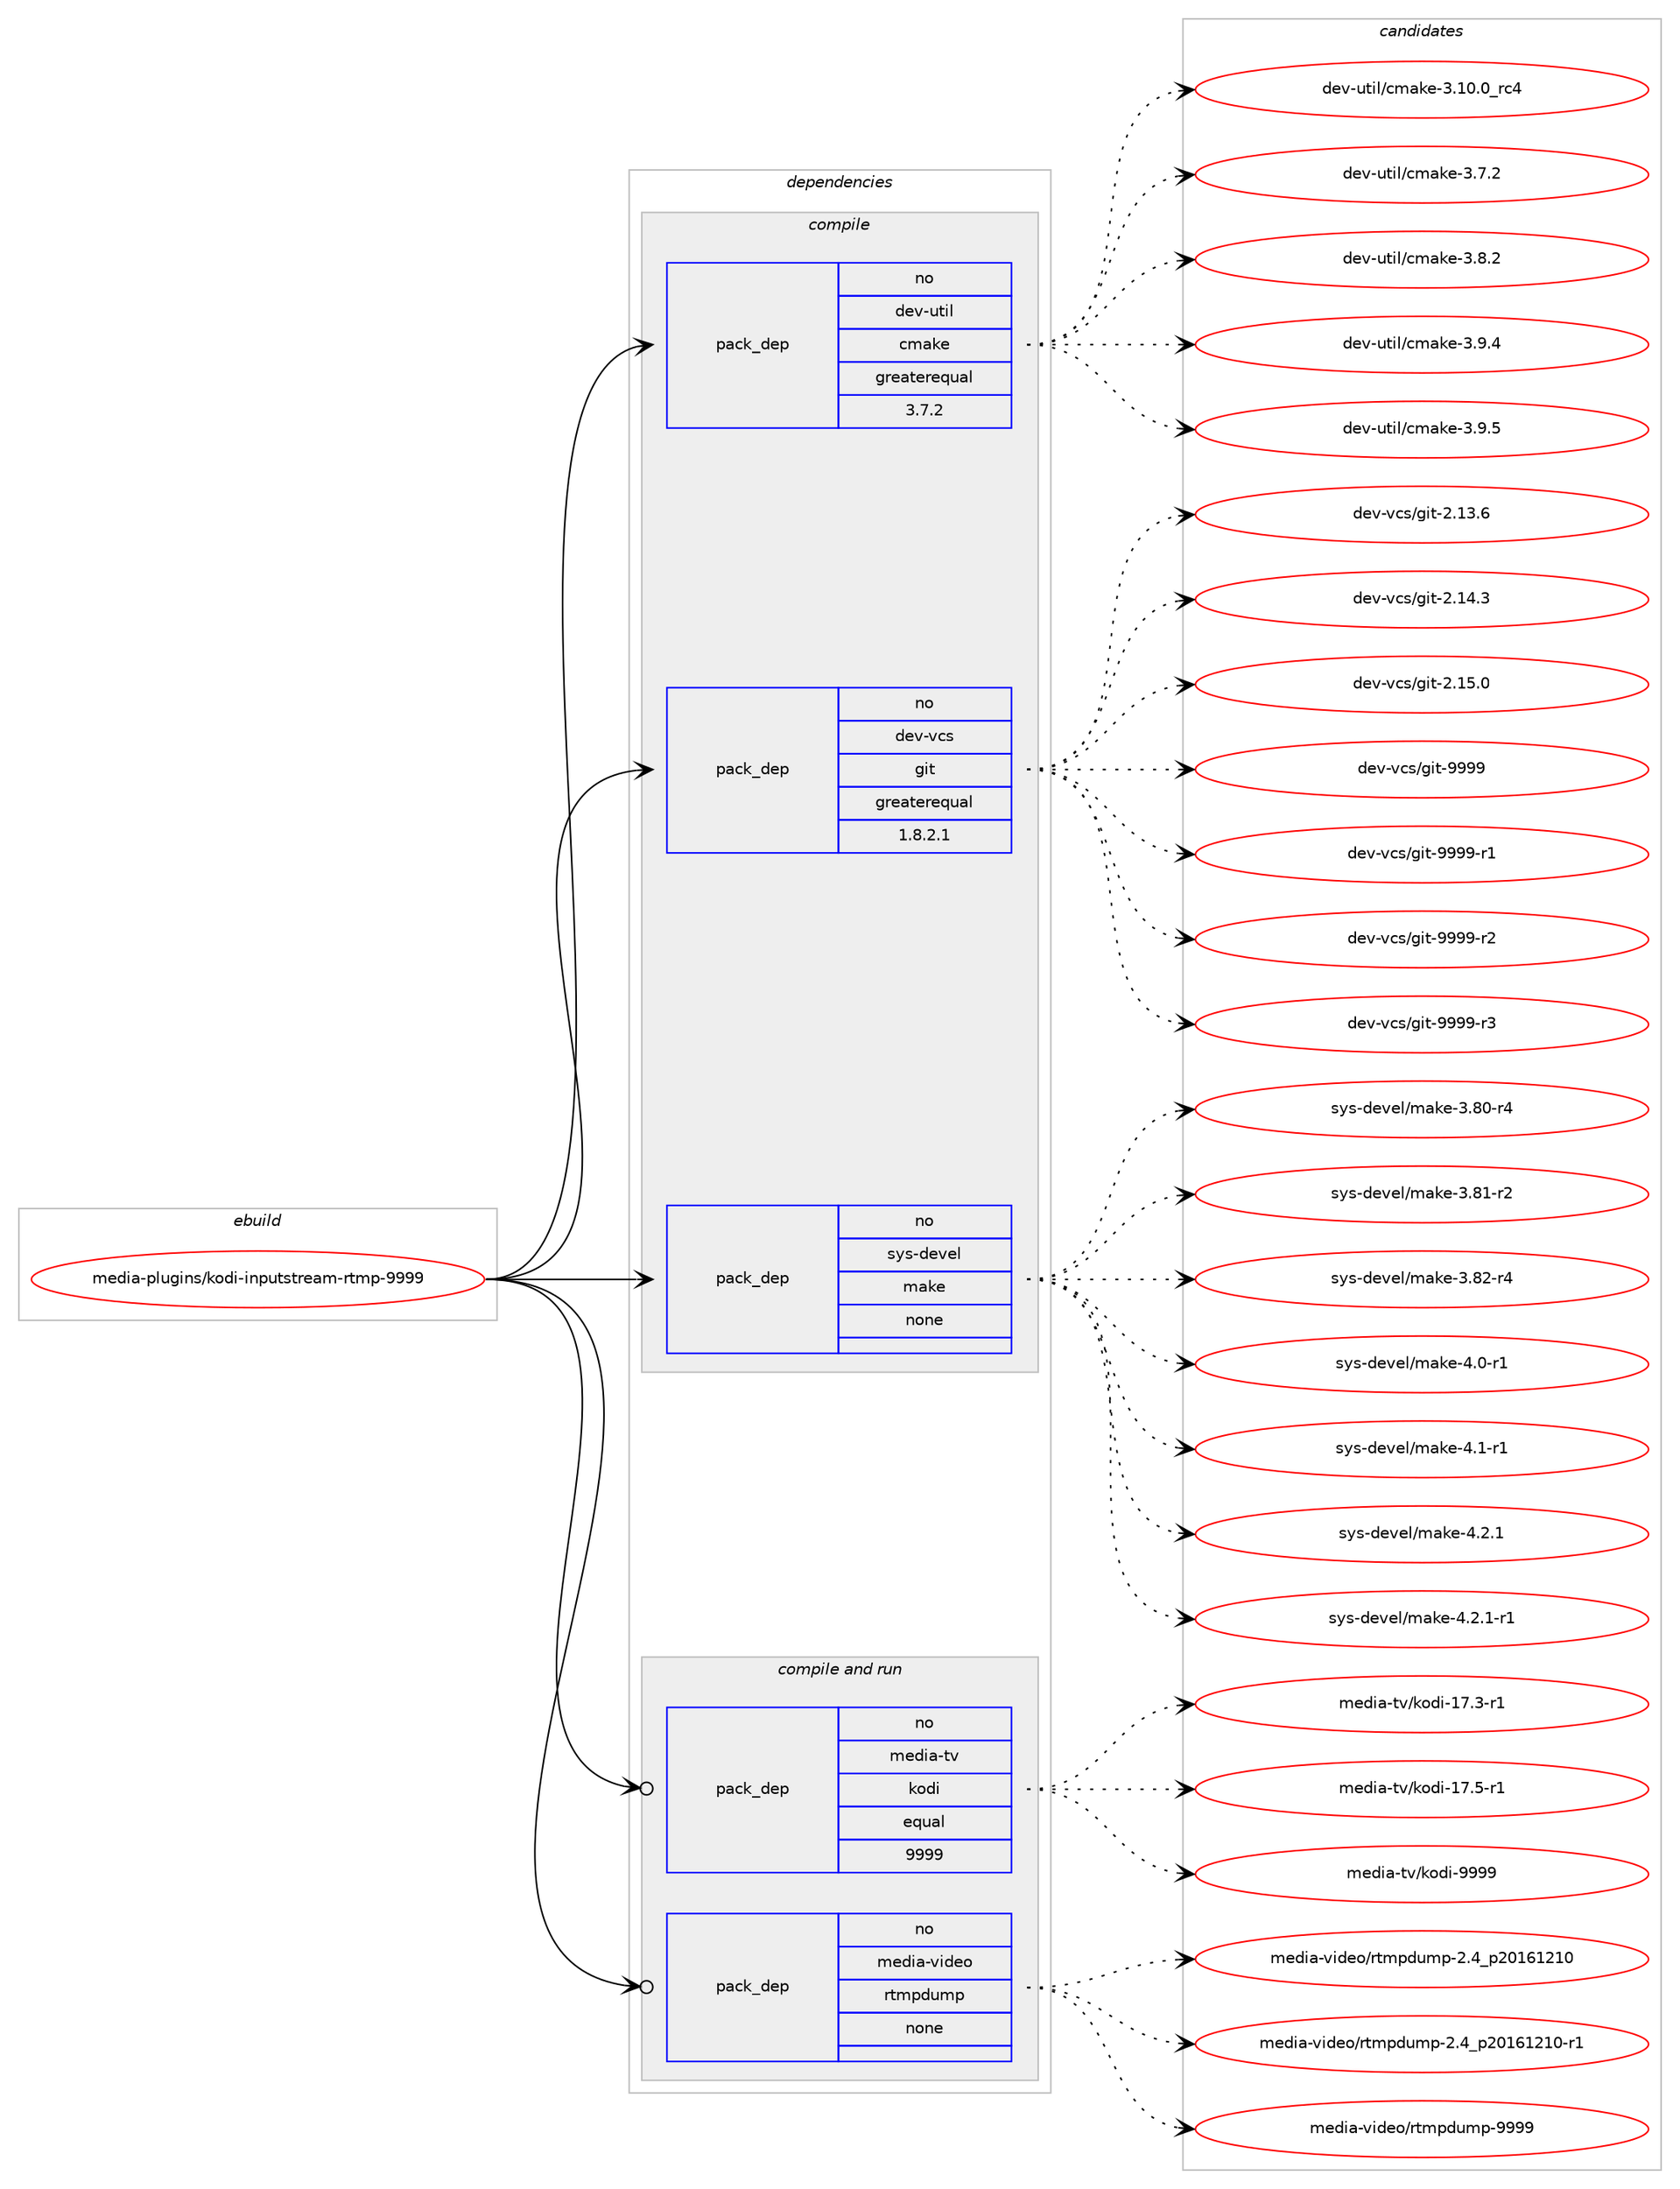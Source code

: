 digraph prolog {

# *************
# Graph options
# *************

newrank=true;
concentrate=true;
compound=true;
graph [rankdir=LR,fontname=Helvetica,fontsize=10,ranksep=1.5];#, ranksep=2.5, nodesep=0.2];
edge  [arrowhead=vee];
node  [fontname=Helvetica,fontsize=10];

# **********
# The ebuild
# **********

subgraph cluster_leftcol {
color=gray;
rank=same;
label=<<i>ebuild</i>>;
id [label="media-plugins/kodi-inputstream-rtmp-9999", color=red, width=4, href="../media-plugins/kodi-inputstream-rtmp-9999.svg"];
}

# ****************
# The dependencies
# ****************

subgraph cluster_midcol {
color=gray;
label=<<i>dependencies</i>>;
subgraph cluster_compile {
fillcolor="#eeeeee";
style=filled;
label=<<i>compile</i>>;
subgraph pack276751 {
dependency375173 [label=<<TABLE BORDER="0" CELLBORDER="1" CELLSPACING="0" CELLPADDING="4" WIDTH="220"><TR><TD ROWSPAN="6" CELLPADDING="30">pack_dep</TD></TR><TR><TD WIDTH="110">no</TD></TR><TR><TD>dev-util</TD></TR><TR><TD>cmake</TD></TR><TR><TD>greaterequal</TD></TR><TR><TD>3.7.2</TD></TR></TABLE>>, shape=none, color=blue];
}
id:e -> dependency375173:w [weight=20,style="solid",arrowhead="vee"];
subgraph pack276752 {
dependency375174 [label=<<TABLE BORDER="0" CELLBORDER="1" CELLSPACING="0" CELLPADDING="4" WIDTH="220"><TR><TD ROWSPAN="6" CELLPADDING="30">pack_dep</TD></TR><TR><TD WIDTH="110">no</TD></TR><TR><TD>dev-vcs</TD></TR><TR><TD>git</TD></TR><TR><TD>greaterequal</TD></TR><TR><TD>1.8.2.1</TD></TR></TABLE>>, shape=none, color=blue];
}
id:e -> dependency375174:w [weight=20,style="solid",arrowhead="vee"];
subgraph pack276753 {
dependency375175 [label=<<TABLE BORDER="0" CELLBORDER="1" CELLSPACING="0" CELLPADDING="4" WIDTH="220"><TR><TD ROWSPAN="6" CELLPADDING="30">pack_dep</TD></TR><TR><TD WIDTH="110">no</TD></TR><TR><TD>sys-devel</TD></TR><TR><TD>make</TD></TR><TR><TD>none</TD></TR><TR><TD></TD></TR></TABLE>>, shape=none, color=blue];
}
id:e -> dependency375175:w [weight=20,style="solid",arrowhead="vee"];
}
subgraph cluster_compileandrun {
fillcolor="#eeeeee";
style=filled;
label=<<i>compile and run</i>>;
subgraph pack276754 {
dependency375176 [label=<<TABLE BORDER="0" CELLBORDER="1" CELLSPACING="0" CELLPADDING="4" WIDTH="220"><TR><TD ROWSPAN="6" CELLPADDING="30">pack_dep</TD></TR><TR><TD WIDTH="110">no</TD></TR><TR><TD>media-tv</TD></TR><TR><TD>kodi</TD></TR><TR><TD>equal</TD></TR><TR><TD>9999</TD></TR></TABLE>>, shape=none, color=blue];
}
id:e -> dependency375176:w [weight=20,style="solid",arrowhead="odotvee"];
subgraph pack276755 {
dependency375177 [label=<<TABLE BORDER="0" CELLBORDER="1" CELLSPACING="0" CELLPADDING="4" WIDTH="220"><TR><TD ROWSPAN="6" CELLPADDING="30">pack_dep</TD></TR><TR><TD WIDTH="110">no</TD></TR><TR><TD>media-video</TD></TR><TR><TD>rtmpdump</TD></TR><TR><TD>none</TD></TR><TR><TD></TD></TR></TABLE>>, shape=none, color=blue];
}
id:e -> dependency375177:w [weight=20,style="solid",arrowhead="odotvee"];
}
subgraph cluster_run {
fillcolor="#eeeeee";
style=filled;
label=<<i>run</i>>;
}
}

# **************
# The candidates
# **************

subgraph cluster_choices {
rank=same;
color=gray;
label=<<i>candidates</i>>;

subgraph choice276751 {
color=black;
nodesep=1;
choice1001011184511711610510847991099710710145514649484648951149952 [label="dev-util/cmake-3.10.0_rc4", color=red, width=4,href="../dev-util/cmake-3.10.0_rc4.svg"];
choice10010111845117116105108479910997107101455146554650 [label="dev-util/cmake-3.7.2", color=red, width=4,href="../dev-util/cmake-3.7.2.svg"];
choice10010111845117116105108479910997107101455146564650 [label="dev-util/cmake-3.8.2", color=red, width=4,href="../dev-util/cmake-3.8.2.svg"];
choice10010111845117116105108479910997107101455146574652 [label="dev-util/cmake-3.9.4", color=red, width=4,href="../dev-util/cmake-3.9.4.svg"];
choice10010111845117116105108479910997107101455146574653 [label="dev-util/cmake-3.9.5", color=red, width=4,href="../dev-util/cmake-3.9.5.svg"];
dependency375173:e -> choice1001011184511711610510847991099710710145514649484648951149952:w [style=dotted,weight="100"];
dependency375173:e -> choice10010111845117116105108479910997107101455146554650:w [style=dotted,weight="100"];
dependency375173:e -> choice10010111845117116105108479910997107101455146564650:w [style=dotted,weight="100"];
dependency375173:e -> choice10010111845117116105108479910997107101455146574652:w [style=dotted,weight="100"];
dependency375173:e -> choice10010111845117116105108479910997107101455146574653:w [style=dotted,weight="100"];
}
subgraph choice276752 {
color=black;
nodesep=1;
choice10010111845118991154710310511645504649514654 [label="dev-vcs/git-2.13.6", color=red, width=4,href="../dev-vcs/git-2.13.6.svg"];
choice10010111845118991154710310511645504649524651 [label="dev-vcs/git-2.14.3", color=red, width=4,href="../dev-vcs/git-2.14.3.svg"];
choice10010111845118991154710310511645504649534648 [label="dev-vcs/git-2.15.0", color=red, width=4,href="../dev-vcs/git-2.15.0.svg"];
choice1001011184511899115471031051164557575757 [label="dev-vcs/git-9999", color=red, width=4,href="../dev-vcs/git-9999.svg"];
choice10010111845118991154710310511645575757574511449 [label="dev-vcs/git-9999-r1", color=red, width=4,href="../dev-vcs/git-9999-r1.svg"];
choice10010111845118991154710310511645575757574511450 [label="dev-vcs/git-9999-r2", color=red, width=4,href="../dev-vcs/git-9999-r2.svg"];
choice10010111845118991154710310511645575757574511451 [label="dev-vcs/git-9999-r3", color=red, width=4,href="../dev-vcs/git-9999-r3.svg"];
dependency375174:e -> choice10010111845118991154710310511645504649514654:w [style=dotted,weight="100"];
dependency375174:e -> choice10010111845118991154710310511645504649524651:w [style=dotted,weight="100"];
dependency375174:e -> choice10010111845118991154710310511645504649534648:w [style=dotted,weight="100"];
dependency375174:e -> choice1001011184511899115471031051164557575757:w [style=dotted,weight="100"];
dependency375174:e -> choice10010111845118991154710310511645575757574511449:w [style=dotted,weight="100"];
dependency375174:e -> choice10010111845118991154710310511645575757574511450:w [style=dotted,weight="100"];
dependency375174:e -> choice10010111845118991154710310511645575757574511451:w [style=dotted,weight="100"];
}
subgraph choice276753 {
color=black;
nodesep=1;
choice11512111545100101118101108471099710710145514656484511452 [label="sys-devel/make-3.80-r4", color=red, width=4,href="../sys-devel/make-3.80-r4.svg"];
choice11512111545100101118101108471099710710145514656494511450 [label="sys-devel/make-3.81-r2", color=red, width=4,href="../sys-devel/make-3.81-r2.svg"];
choice11512111545100101118101108471099710710145514656504511452 [label="sys-devel/make-3.82-r4", color=red, width=4,href="../sys-devel/make-3.82-r4.svg"];
choice115121115451001011181011084710997107101455246484511449 [label="sys-devel/make-4.0-r1", color=red, width=4,href="../sys-devel/make-4.0-r1.svg"];
choice115121115451001011181011084710997107101455246494511449 [label="sys-devel/make-4.1-r1", color=red, width=4,href="../sys-devel/make-4.1-r1.svg"];
choice115121115451001011181011084710997107101455246504649 [label="sys-devel/make-4.2.1", color=red, width=4,href="../sys-devel/make-4.2.1.svg"];
choice1151211154510010111810110847109971071014552465046494511449 [label="sys-devel/make-4.2.1-r1", color=red, width=4,href="../sys-devel/make-4.2.1-r1.svg"];
dependency375175:e -> choice11512111545100101118101108471099710710145514656484511452:w [style=dotted,weight="100"];
dependency375175:e -> choice11512111545100101118101108471099710710145514656494511450:w [style=dotted,weight="100"];
dependency375175:e -> choice11512111545100101118101108471099710710145514656504511452:w [style=dotted,weight="100"];
dependency375175:e -> choice115121115451001011181011084710997107101455246484511449:w [style=dotted,weight="100"];
dependency375175:e -> choice115121115451001011181011084710997107101455246494511449:w [style=dotted,weight="100"];
dependency375175:e -> choice115121115451001011181011084710997107101455246504649:w [style=dotted,weight="100"];
dependency375175:e -> choice1151211154510010111810110847109971071014552465046494511449:w [style=dotted,weight="100"];
}
subgraph choice276754 {
color=black;
nodesep=1;
choice10910110010597451161184710711110010545495546514511449 [label="media-tv/kodi-17.3-r1", color=red, width=4,href="../media-tv/kodi-17.3-r1.svg"];
choice10910110010597451161184710711110010545495546534511449 [label="media-tv/kodi-17.5-r1", color=red, width=4,href="../media-tv/kodi-17.5-r1.svg"];
choice1091011001059745116118471071111001054557575757 [label="media-tv/kodi-9999", color=red, width=4,href="../media-tv/kodi-9999.svg"];
dependency375176:e -> choice10910110010597451161184710711110010545495546514511449:w [style=dotted,weight="100"];
dependency375176:e -> choice10910110010597451161184710711110010545495546534511449:w [style=dotted,weight="100"];
dependency375176:e -> choice1091011001059745116118471071111001054557575757:w [style=dotted,weight="100"];
}
subgraph choice276755 {
color=black;
nodesep=1;
choice10910110010597451181051001011114711411610911210011710911245504652951125048495449504948 [label="media-video/rtmpdump-2.4_p20161210", color=red, width=4,href="../media-video/rtmpdump-2.4_p20161210.svg"];
choice109101100105974511810510010111147114116109112100117109112455046529511250484954495049484511449 [label="media-video/rtmpdump-2.4_p20161210-r1", color=red, width=4,href="../media-video/rtmpdump-2.4_p20161210-r1.svg"];
choice1091011001059745118105100101111471141161091121001171091124557575757 [label="media-video/rtmpdump-9999", color=red, width=4,href="../media-video/rtmpdump-9999.svg"];
dependency375177:e -> choice10910110010597451181051001011114711411610911210011710911245504652951125048495449504948:w [style=dotted,weight="100"];
dependency375177:e -> choice109101100105974511810510010111147114116109112100117109112455046529511250484954495049484511449:w [style=dotted,weight="100"];
dependency375177:e -> choice1091011001059745118105100101111471141161091121001171091124557575757:w [style=dotted,weight="100"];
}
}

}
